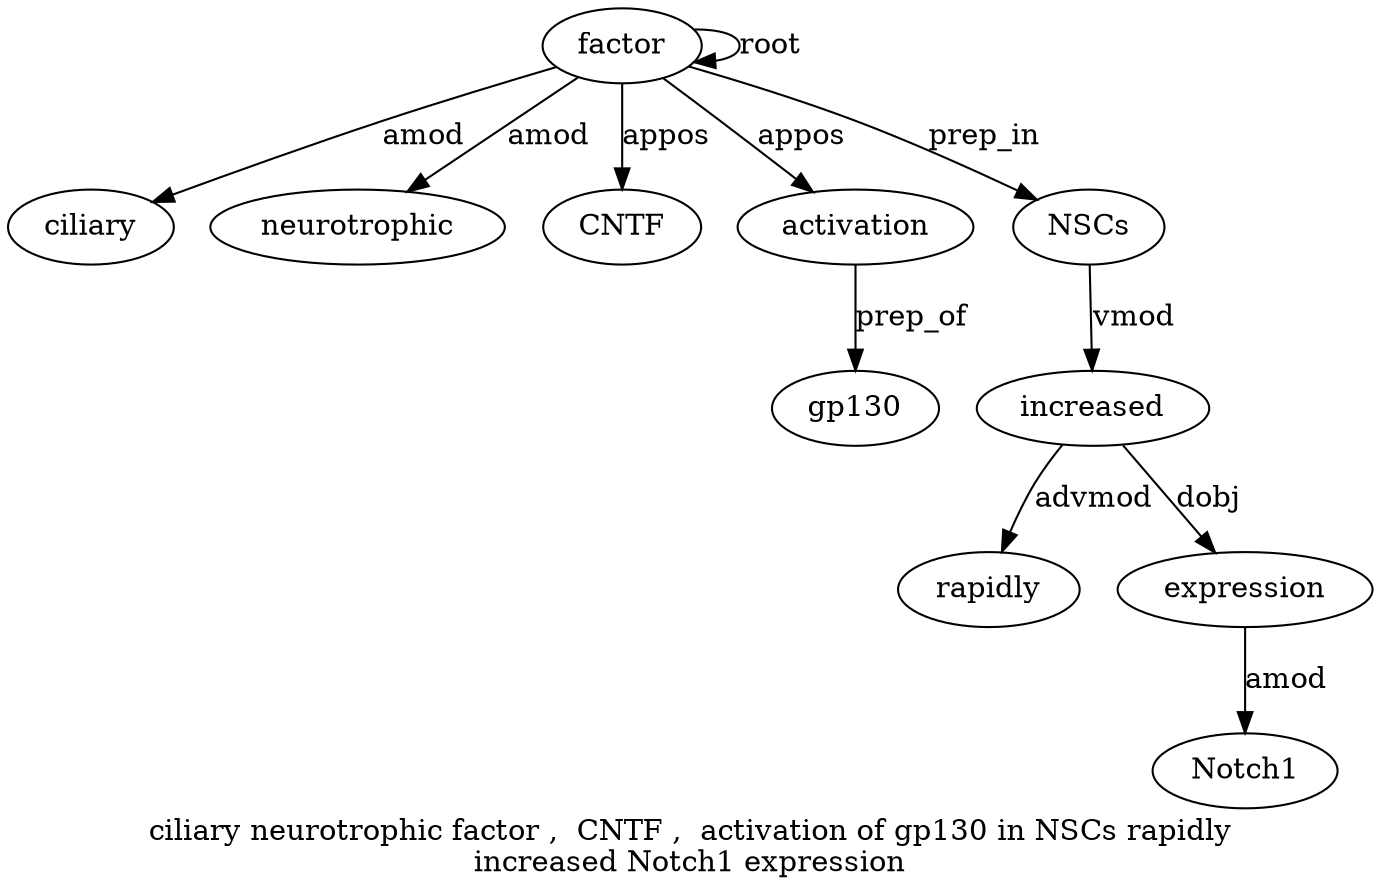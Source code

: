 digraph "ciliary neurotrophic factor ,  CNTF ,  activation of gp130 in NSCs rapidly increased Notch1 expression" {
label="ciliary neurotrophic factor ,  CNTF ,  activation of gp130 in NSCs rapidly
increased Notch1 expression";
factor3 [style=filled, fillcolor=white, label=factor];
ciliary1 [style=filled, fillcolor=white, label=ciliary];
factor3 -> ciliary1  [label=amod];
neurotrophic2 [style=filled, fillcolor=white, label=neurotrophic];
factor3 -> neurotrophic2  [label=amod];
factor3 -> factor3  [label=root];
CNTF5 [style=filled, fillcolor=white, label=CNTF];
factor3 -> CNTF5  [label=appos];
activation7 [style=filled, fillcolor=white, label=activation];
factor3 -> activation7  [label=appos];
gp1309 [style=filled, fillcolor=white, label=gp130];
activation7 -> gp1309  [label=prep_of];
NSCs11 [style=filled, fillcolor=white, label=NSCs];
factor3 -> NSCs11  [label=prep_in];
increased13 [style=filled, fillcolor=white, label=increased];
rapidly12 [style=filled, fillcolor=white, label=rapidly];
increased13 -> rapidly12  [label=advmod];
NSCs11 -> increased13  [label=vmod];
expression15 [style=filled, fillcolor=white, label=expression];
Notch114 [style=filled, fillcolor=white, label=Notch1];
expression15 -> Notch114  [label=amod];
increased13 -> expression15  [label=dobj];
}
